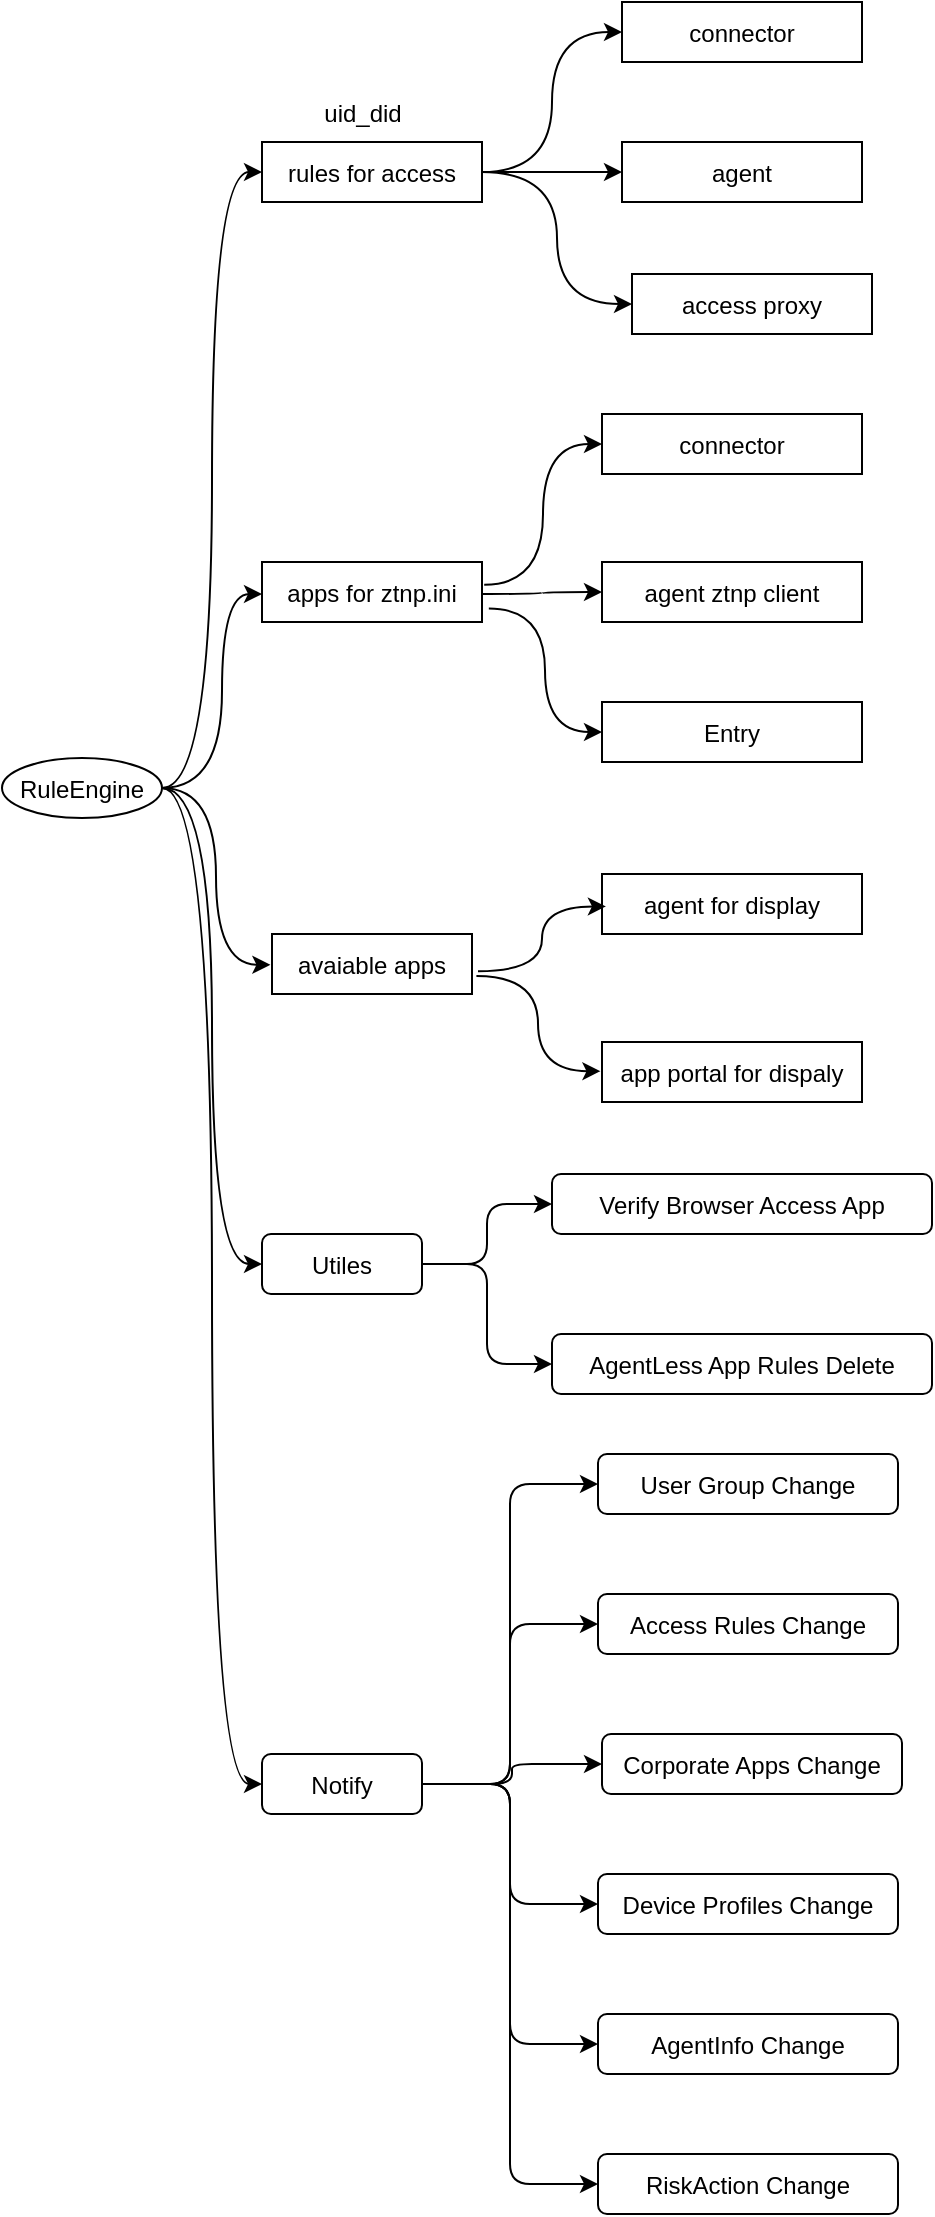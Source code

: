 <mxfile version="17.4.0" type="github">
  <diagram id="C5RBs43oDa-KdzZeNtuy" name="Page-1">
    <mxGraphModel dx="1069" dy="577" grid="1" gridSize="10" guides="1" tooltips="1" connect="1" arrows="1" fold="1" page="1" pageScale="1" pageWidth="827" pageHeight="1169" math="0" shadow="0">
      <root>
        <mxCell id="WIyWlLk6GJQsqaUBKTNV-0" />
        <mxCell id="WIyWlLk6GJQsqaUBKTNV-1" parent="WIyWlLk6GJQsqaUBKTNV-0" />
        <mxCell id="uRkIL3PPQTo-xL53cbyb-20" value="RuleEngine" style="ellipse;" vertex="1" parent="WIyWlLk6GJQsqaUBKTNV-1">
          <mxGeometry x="40" y="542" width="80" height="30" as="geometry" />
        </mxCell>
        <mxCell id="uRkIL3PPQTo-xL53cbyb-21" value="rules for access" style="" vertex="1" parent="WIyWlLk6GJQsqaUBKTNV-1">
          <mxGeometry x="170" y="234" width="110" height="30" as="geometry" />
        </mxCell>
        <mxCell id="uRkIL3PPQTo-xL53cbyb-22" value="" style="edgeStyle=elbowEdgeStyle;elbow=horizontal;curved=1;" edge="1" source="uRkIL3PPQTo-xL53cbyb-20" target="uRkIL3PPQTo-xL53cbyb-21" parent="WIyWlLk6GJQsqaUBKTNV-1">
          <mxGeometry relative="1" as="geometry" />
        </mxCell>
        <mxCell id="uRkIL3PPQTo-xL53cbyb-23" value="apps for ztnp.ini" style="" vertex="1" parent="WIyWlLk6GJQsqaUBKTNV-1">
          <mxGeometry x="170" y="444" width="110" height="30" as="geometry" />
        </mxCell>
        <mxCell id="uRkIL3PPQTo-xL53cbyb-24" value="" style="edgeStyle=elbowEdgeStyle;elbow=horizontal;curved=1;" edge="1" source="uRkIL3PPQTo-xL53cbyb-20" parent="WIyWlLk6GJQsqaUBKTNV-1">
          <mxGeometry relative="1" as="geometry">
            <mxPoint x="170" y="460" as="targetPoint" />
            <Array as="points">
              <mxPoint x="150" y="460" />
              <mxPoint x="280" y="530" />
            </Array>
          </mxGeometry>
        </mxCell>
        <mxCell id="uRkIL3PPQTo-xL53cbyb-25" value="avaiable apps" style="" vertex="1" parent="WIyWlLk6GJQsqaUBKTNV-1">
          <mxGeometry x="175" y="630" width="100" height="30" as="geometry" />
        </mxCell>
        <mxCell id="uRkIL3PPQTo-xL53cbyb-26" value="" style="edgeStyle=elbowEdgeStyle;elbow=horizontal;curved=1;entryX=-0.008;entryY=0.513;entryDx=0;entryDy=0;entryPerimeter=0;" edge="1" source="uRkIL3PPQTo-xL53cbyb-20" target="uRkIL3PPQTo-xL53cbyb-25" parent="WIyWlLk6GJQsqaUBKTNV-1">
          <mxGeometry relative="1" as="geometry" />
        </mxCell>
        <mxCell id="uRkIL3PPQTo-xL53cbyb-27" value="connector" style="" vertex="1" parent="WIyWlLk6GJQsqaUBKTNV-1">
          <mxGeometry x="350" y="164" width="120" height="30" as="geometry" />
        </mxCell>
        <mxCell id="uRkIL3PPQTo-xL53cbyb-28" value="" style="edgeStyle=elbowEdgeStyle;elbow=horizontal;curved=1;" edge="1" source="uRkIL3PPQTo-xL53cbyb-21" target="uRkIL3PPQTo-xL53cbyb-27" parent="WIyWlLk6GJQsqaUBKTNV-1">
          <mxGeometry relative="1" as="geometry" />
        </mxCell>
        <mxCell id="uRkIL3PPQTo-xL53cbyb-29" value="agent" style="" vertex="1" parent="WIyWlLk6GJQsqaUBKTNV-1">
          <mxGeometry x="350" y="234" width="120" height="30" as="geometry" />
        </mxCell>
        <mxCell id="uRkIL3PPQTo-xL53cbyb-30" value="" style="edgeStyle=elbowEdgeStyle;elbow=horizontal;curved=1;" edge="1" source="uRkIL3PPQTo-xL53cbyb-21" target="uRkIL3PPQTo-xL53cbyb-29" parent="WIyWlLk6GJQsqaUBKTNV-1">
          <mxGeometry relative="1" as="geometry" />
        </mxCell>
        <mxCell id="uRkIL3PPQTo-xL53cbyb-31" value="access proxy" style="" vertex="1" parent="WIyWlLk6GJQsqaUBKTNV-1">
          <mxGeometry x="355" y="300" width="120" height="30" as="geometry" />
        </mxCell>
        <mxCell id="uRkIL3PPQTo-xL53cbyb-32" value="" style="edgeStyle=elbowEdgeStyle;elbow=horizontal;curved=1;" edge="1" source="uRkIL3PPQTo-xL53cbyb-21" target="uRkIL3PPQTo-xL53cbyb-31" parent="WIyWlLk6GJQsqaUBKTNV-1">
          <mxGeometry relative="1" as="geometry" />
        </mxCell>
        <mxCell id="uRkIL3PPQTo-xL53cbyb-33" value="connector" style="" vertex="1" parent="WIyWlLk6GJQsqaUBKTNV-1">
          <mxGeometry x="340" y="370" width="130" height="30" as="geometry" />
        </mxCell>
        <mxCell id="uRkIL3PPQTo-xL53cbyb-34" value="" style="edgeStyle=elbowEdgeStyle;elbow=horizontal;curved=1;exitX=1.01;exitY=0.379;exitDx=0;exitDy=0;exitPerimeter=0;" edge="1" source="uRkIL3PPQTo-xL53cbyb-23" target="uRkIL3PPQTo-xL53cbyb-33" parent="WIyWlLk6GJQsqaUBKTNV-1">
          <mxGeometry relative="1" as="geometry" />
        </mxCell>
        <mxCell id="uRkIL3PPQTo-xL53cbyb-35" value="agent ztnp client" style="" vertex="1" parent="WIyWlLk6GJQsqaUBKTNV-1">
          <mxGeometry x="340" y="444" width="130" height="30" as="geometry" />
        </mxCell>
        <mxCell id="uRkIL3PPQTo-xL53cbyb-36" value="" style="edgeStyle=elbowEdgeStyle;elbow=horizontal;curved=1;" edge="1" target="uRkIL3PPQTo-xL53cbyb-35" parent="WIyWlLk6GJQsqaUBKTNV-1">
          <mxGeometry relative="1" as="geometry">
            <mxPoint x="280" y="460" as="sourcePoint" />
          </mxGeometry>
        </mxCell>
        <mxCell id="uRkIL3PPQTo-xL53cbyb-37" value="Entry" style="" vertex="1" parent="WIyWlLk6GJQsqaUBKTNV-1">
          <mxGeometry x="340" y="514" width="130" height="30" as="geometry" />
        </mxCell>
        <mxCell id="uRkIL3PPQTo-xL53cbyb-38" value="" style="edgeStyle=elbowEdgeStyle;elbow=horizontal;curved=1;exitX=1.031;exitY=0.775;exitDx=0;exitDy=0;exitPerimeter=0;" edge="1" source="uRkIL3PPQTo-xL53cbyb-23" target="uRkIL3PPQTo-xL53cbyb-37" parent="WIyWlLk6GJQsqaUBKTNV-1">
          <mxGeometry relative="1" as="geometry" />
        </mxCell>
        <mxCell id="uRkIL3PPQTo-xL53cbyb-40" value="" style="edgeStyle=elbowEdgeStyle;elbow=horizontal;curved=1;entryX=0;entryY=0.5;entryDx=0;entryDy=0;" edge="1" source="uRkIL3PPQTo-xL53cbyb-20" target="uRkIL3PPQTo-xL53cbyb-99" parent="WIyWlLk6GJQsqaUBKTNV-1">
          <mxGeometry relative="1" as="geometry">
            <mxPoint x="170" y="795" as="targetPoint" />
          </mxGeometry>
        </mxCell>
        <mxCell id="uRkIL3PPQTo-xL53cbyb-42" value="" style="edgeStyle=elbowEdgeStyle;elbow=horizontal;curved=1;entryX=0;entryY=0.5;entryDx=0;entryDy=0;" edge="1" source="uRkIL3PPQTo-xL53cbyb-20" target="uRkIL3PPQTo-xL53cbyb-84" parent="WIyWlLk6GJQsqaUBKTNV-1">
          <mxGeometry relative="1" as="geometry">
            <mxPoint x="165" y="905" as="targetPoint" />
          </mxGeometry>
        </mxCell>
        <mxCell id="uRkIL3PPQTo-xL53cbyb-43" value="agent for display" style="" vertex="1" parent="WIyWlLk6GJQsqaUBKTNV-1">
          <mxGeometry x="340" y="600" width="130" height="30" as="geometry" />
        </mxCell>
        <mxCell id="uRkIL3PPQTo-xL53cbyb-44" value="" style="edgeStyle=elbowEdgeStyle;elbow=horizontal;curved=1;entryX=0.015;entryY=0.54;entryDx=0;entryDy=0;entryPerimeter=0;exitX=1.03;exitY=0.62;exitDx=0;exitDy=0;exitPerimeter=0;" edge="1" source="uRkIL3PPQTo-xL53cbyb-25" target="uRkIL3PPQTo-xL53cbyb-43" parent="WIyWlLk6GJQsqaUBKTNV-1">
          <mxGeometry relative="1" as="geometry">
            <mxPoint x="272" y="669" as="sourcePoint" />
            <mxPoint x="350" y="640" as="targetPoint" />
          </mxGeometry>
        </mxCell>
        <mxCell id="uRkIL3PPQTo-xL53cbyb-45" value="app portal for dispaly" style="" vertex="1" parent="WIyWlLk6GJQsqaUBKTNV-1">
          <mxGeometry x="340" y="684" width="130" height="30" as="geometry" />
        </mxCell>
        <mxCell id="uRkIL3PPQTo-xL53cbyb-46" value="" style="edgeStyle=elbowEdgeStyle;elbow=horizontal;curved=1;entryX=-0.006;entryY=0.487;entryDx=0;entryDy=0;entryPerimeter=0;exitX=1.022;exitY=0.7;exitDx=0;exitDy=0;exitPerimeter=0;" edge="1" source="uRkIL3PPQTo-xL53cbyb-25" target="uRkIL3PPQTo-xL53cbyb-45" parent="WIyWlLk6GJQsqaUBKTNV-1">
          <mxGeometry relative="1" as="geometry">
            <mxPoint x="272" y="669" as="sourcePoint" />
          </mxGeometry>
        </mxCell>
        <mxCell id="uRkIL3PPQTo-xL53cbyb-49" value="uid_did" style="text;html=1;align=center;verticalAlign=middle;resizable=0;points=[];autosize=1;strokeColor=none;fillColor=none;" vertex="1" parent="WIyWlLk6GJQsqaUBKTNV-1">
          <mxGeometry x="195" y="210" width="50" height="20" as="geometry" />
        </mxCell>
        <mxCell id="uRkIL3PPQTo-xL53cbyb-84" value="Notify" style="rounded=1;" vertex="1" parent="WIyWlLk6GJQsqaUBKTNV-1">
          <mxGeometry x="170" y="1040" width="80" height="30" as="geometry" />
        </mxCell>
        <mxCell id="uRkIL3PPQTo-xL53cbyb-86" value="User Group Change" style="rounded=1;" vertex="1" parent="WIyWlLk6GJQsqaUBKTNV-1">
          <mxGeometry x="338" y="890" width="150" height="30" as="geometry" />
        </mxCell>
        <mxCell id="uRkIL3PPQTo-xL53cbyb-87" value="" style="edgeStyle=elbowEdgeStyle;elbow=horizontal;" edge="1" source="uRkIL3PPQTo-xL53cbyb-84" target="uRkIL3PPQTo-xL53cbyb-86" parent="WIyWlLk6GJQsqaUBKTNV-1">
          <mxGeometry relative="1" as="geometry" />
        </mxCell>
        <mxCell id="uRkIL3PPQTo-xL53cbyb-88" value="Access Rules Change" style="rounded=1;" vertex="1" parent="WIyWlLk6GJQsqaUBKTNV-1">
          <mxGeometry x="338" y="960" width="150" height="30" as="geometry" />
        </mxCell>
        <mxCell id="uRkIL3PPQTo-xL53cbyb-89" value="" style="edgeStyle=elbowEdgeStyle;elbow=horizontal;" edge="1" source="uRkIL3PPQTo-xL53cbyb-84" target="uRkIL3PPQTo-xL53cbyb-88" parent="WIyWlLk6GJQsqaUBKTNV-1">
          <mxGeometry relative="1" as="geometry" />
        </mxCell>
        <mxCell id="uRkIL3PPQTo-xL53cbyb-90" value="Corporate Apps Change" style="rounded=1;" vertex="1" parent="WIyWlLk6GJQsqaUBKTNV-1">
          <mxGeometry x="340" y="1030" width="150" height="30" as="geometry" />
        </mxCell>
        <mxCell id="uRkIL3PPQTo-xL53cbyb-91" value="" style="edgeStyle=elbowEdgeStyle;elbow=horizontal;" edge="1" source="uRkIL3PPQTo-xL53cbyb-84" target="uRkIL3PPQTo-xL53cbyb-90" parent="WIyWlLk6GJQsqaUBKTNV-1">
          <mxGeometry relative="1" as="geometry" />
        </mxCell>
        <mxCell id="uRkIL3PPQTo-xL53cbyb-92" value="Device Profiles Change" style="rounded=1;" vertex="1" parent="WIyWlLk6GJQsqaUBKTNV-1">
          <mxGeometry x="338" y="1100" width="150" height="30" as="geometry" />
        </mxCell>
        <mxCell id="uRkIL3PPQTo-xL53cbyb-93" value="" style="edgeStyle=elbowEdgeStyle;elbow=horizontal;" edge="1" source="uRkIL3PPQTo-xL53cbyb-84" target="uRkIL3PPQTo-xL53cbyb-92" parent="WIyWlLk6GJQsqaUBKTNV-1">
          <mxGeometry relative="1" as="geometry" />
        </mxCell>
        <mxCell id="uRkIL3PPQTo-xL53cbyb-94" value="AgentInfo Change" style="rounded=1;" vertex="1" parent="WIyWlLk6GJQsqaUBKTNV-1">
          <mxGeometry x="338" y="1170" width="150" height="30" as="geometry" />
        </mxCell>
        <mxCell id="uRkIL3PPQTo-xL53cbyb-95" value="" style="edgeStyle=elbowEdgeStyle;elbow=horizontal;" edge="1" source="uRkIL3PPQTo-xL53cbyb-84" target="uRkIL3PPQTo-xL53cbyb-94" parent="WIyWlLk6GJQsqaUBKTNV-1">
          <mxGeometry relative="1" as="geometry" />
        </mxCell>
        <mxCell id="uRkIL3PPQTo-xL53cbyb-96" value="RiskAction Change" style="rounded=1;" vertex="1" parent="WIyWlLk6GJQsqaUBKTNV-1">
          <mxGeometry x="338.001" y="1240" width="150" height="30" as="geometry" />
        </mxCell>
        <mxCell id="uRkIL3PPQTo-xL53cbyb-97" value="" style="edgeStyle=elbowEdgeStyle;elbow=horizontal;" edge="1" source="uRkIL3PPQTo-xL53cbyb-84" target="uRkIL3PPQTo-xL53cbyb-96" parent="WIyWlLk6GJQsqaUBKTNV-1">
          <mxGeometry relative="1" as="geometry" />
        </mxCell>
        <mxCell id="uRkIL3PPQTo-xL53cbyb-99" value="Utiles" style="rounded=1;" vertex="1" parent="WIyWlLk6GJQsqaUBKTNV-1">
          <mxGeometry x="170" y="780" width="80" height="30" as="geometry" />
        </mxCell>
        <mxCell id="uRkIL3PPQTo-xL53cbyb-101" value="Verify Browser Access App" style="rounded=1;" vertex="1" parent="WIyWlLk6GJQsqaUBKTNV-1">
          <mxGeometry x="315" y="750" width="190" height="30" as="geometry" />
        </mxCell>
        <mxCell id="uRkIL3PPQTo-xL53cbyb-102" value="" style="edgeStyle=elbowEdgeStyle;elbow=horizontal;" edge="1" source="uRkIL3PPQTo-xL53cbyb-99" target="uRkIL3PPQTo-xL53cbyb-101" parent="WIyWlLk6GJQsqaUBKTNV-1">
          <mxGeometry relative="1" as="geometry" />
        </mxCell>
        <mxCell id="uRkIL3PPQTo-xL53cbyb-103" value="AgentLess App Rules Delete" style="rounded=1;" vertex="1" parent="WIyWlLk6GJQsqaUBKTNV-1">
          <mxGeometry x="315" y="830" width="190" height="30" as="geometry" />
        </mxCell>
        <mxCell id="uRkIL3PPQTo-xL53cbyb-104" value="" style="edgeStyle=elbowEdgeStyle;elbow=horizontal;" edge="1" source="uRkIL3PPQTo-xL53cbyb-99" target="uRkIL3PPQTo-xL53cbyb-103" parent="WIyWlLk6GJQsqaUBKTNV-1">
          <mxGeometry relative="1" as="geometry" />
        </mxCell>
      </root>
    </mxGraphModel>
  </diagram>
</mxfile>
